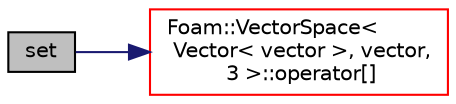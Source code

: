 digraph "set"
{
  bgcolor="transparent";
  edge [fontname="Helvetica",fontsize="10",labelfontname="Helvetica",labelfontsize="10"];
  node [fontname="Helvetica",fontsize="10",shape=record];
  rankdir="LR";
  Node131 [label="set",height=0.2,width=0.4,color="black", fillcolor="grey75", style="filled", fontcolor="black"];
  Node131 -> Node132 [color="midnightblue",fontsize="10",style="solid",fontname="Helvetica"];
  Node132 [label="Foam::VectorSpace\<\l Vector\< vector \>, vector,\l 3 \>::operator[]",height=0.2,width=0.4,color="red",URL="$a29813.html#ab115e5f485aee9d30b5582b967d071ed"];
}

